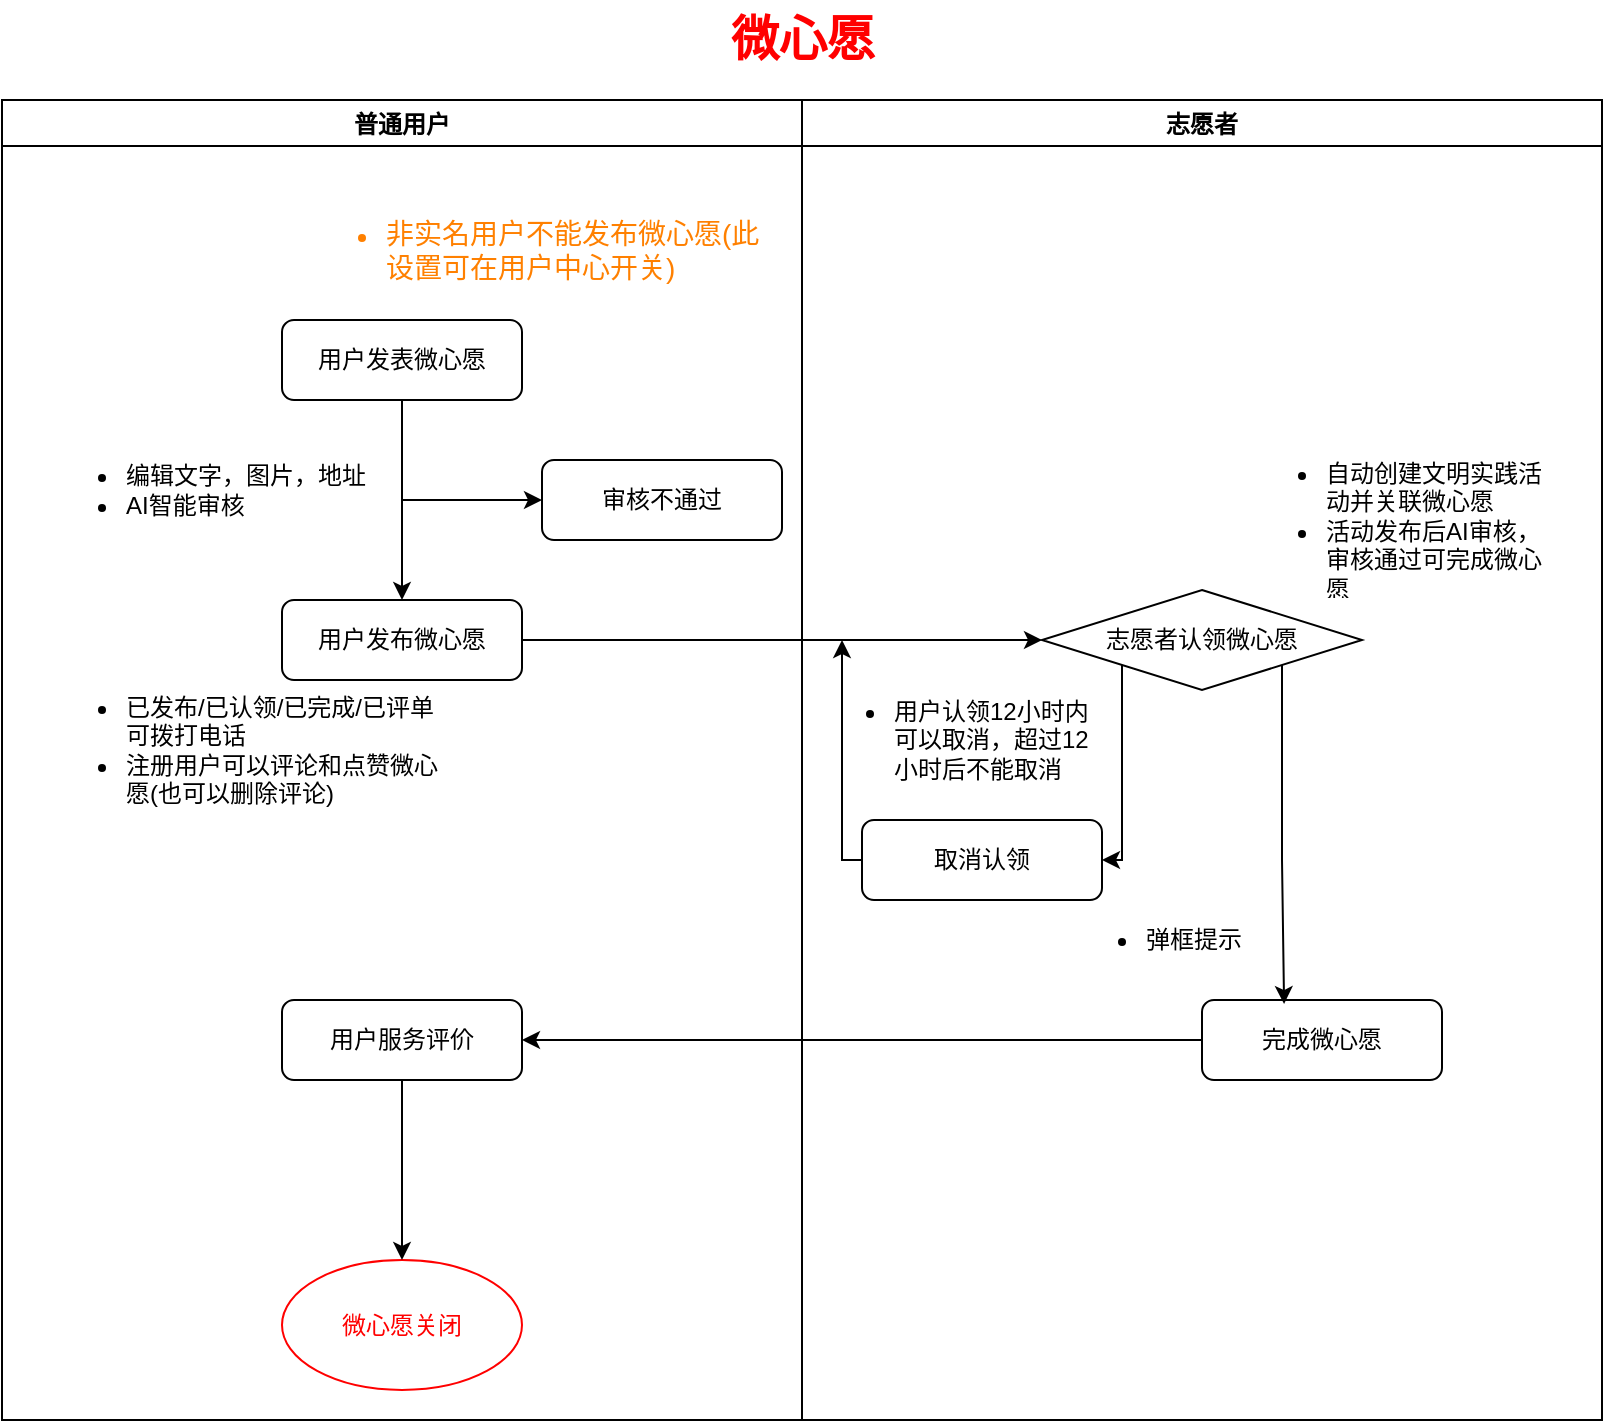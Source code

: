 <mxfile version="15.5.4" type="github">
  <diagram id="RF53XzOAA5hNaFfBE2K2" name="第 1 页">
    <mxGraphModel dx="1422" dy="761" grid="1" gridSize="10" guides="1" tooltips="1" connect="1" arrows="1" fold="1" page="1" pageScale="1" pageWidth="827" pageHeight="1169" math="0" shadow="0">
      <root>
        <mxCell id="0" />
        <mxCell id="1" parent="0" />
        <mxCell id="r-44q59jUduNmyFLekGB-9" value="普通用户" style="swimlane;" parent="1" vertex="1">
          <mxGeometry x="10" y="60" width="400" height="660" as="geometry" />
        </mxCell>
        <mxCell id="r-44q59jUduNmyFLekGB-13" value="用户发表微心愿" style="rounded=1;whiteSpace=wrap;html=1;" parent="r-44q59jUduNmyFLekGB-9" vertex="1">
          <mxGeometry x="140" y="110" width="120" height="40" as="geometry" />
        </mxCell>
        <mxCell id="r-44q59jUduNmyFLekGB-15" value="用户发布微心愿" style="rounded=1;whiteSpace=wrap;html=1;" parent="r-44q59jUduNmyFLekGB-9" vertex="1">
          <mxGeometry x="140" y="250" width="120" height="40" as="geometry" />
        </mxCell>
        <mxCell id="r-44q59jUduNmyFLekGB-18" value="&lt;ul&gt;&lt;li&gt;编辑文字，图片，地址&lt;/li&gt;&lt;li&gt;AI智能审核&lt;/li&gt;&lt;/ul&gt;" style="text;strokeColor=none;fillColor=none;html=1;whiteSpace=wrap;verticalAlign=middle;overflow=hidden;" parent="r-44q59jUduNmyFLekGB-9" vertex="1">
          <mxGeometry x="20" y="150" width="200" height="90" as="geometry" />
        </mxCell>
        <mxCell id="r-44q59jUduNmyFLekGB-21" value="&lt;ul&gt;&lt;li&gt;已发布/已认领/已完成/已评单可拨打电话&lt;/li&gt;&lt;li&gt;注册用户可以评论和点赞微心愿(也可以删除评论)&lt;/li&gt;&lt;/ul&gt;" style="text;strokeColor=none;fillColor=none;html=1;whiteSpace=wrap;verticalAlign=middle;overflow=hidden;" parent="r-44q59jUduNmyFLekGB-9" vertex="1">
          <mxGeometry x="20" y="280" width="200" height="90" as="geometry" />
        </mxCell>
        <mxCell id="r-44q59jUduNmyFLekGB-28" value="审核不通过" style="rounded=1;whiteSpace=wrap;html=1;" parent="r-44q59jUduNmyFLekGB-9" vertex="1">
          <mxGeometry x="270" y="180" width="120" height="40" as="geometry" />
        </mxCell>
        <mxCell id="r-44q59jUduNmyFLekGB-31" value="用户服务评价" style="rounded=1;whiteSpace=wrap;html=1;" parent="r-44q59jUduNmyFLekGB-9" vertex="1">
          <mxGeometry x="140" y="450" width="120" height="40" as="geometry" />
        </mxCell>
        <mxCell id="r-44q59jUduNmyFLekGB-45" value="&lt;font color=&quot;#ff0000&quot;&gt;微心愿关闭&lt;/font&gt;" style="ellipse;whiteSpace=wrap;html=1;strokeColor=#FF0000;" parent="r-44q59jUduNmyFLekGB-9" vertex="1">
          <mxGeometry x="140" y="580" width="120" height="65" as="geometry" />
        </mxCell>
        <mxCell id="r-44q59jUduNmyFLekGB-44" value="" style="endArrow=classic;html=1;rounded=0;exitX=0.5;exitY=1;exitDx=0;exitDy=0;entryX=0.5;entryY=0;entryDx=0;entryDy=0;" parent="r-44q59jUduNmyFLekGB-9" source="r-44q59jUduNmyFLekGB-31" target="r-44q59jUduNmyFLekGB-45" edge="1">
          <mxGeometry width="50" height="50" relative="1" as="geometry">
            <mxPoint x="380" y="400" as="sourcePoint" />
            <mxPoint x="200" y="570" as="targetPoint" />
          </mxGeometry>
        </mxCell>
        <mxCell id="QwaynqYEqvaD4cbuKxKj-22" value="&lt;ul&gt;&lt;li&gt;&lt;span style=&quot;font-size: 14px ; background-color: rgb(255 , 255 , 255)&quot;&gt;非实名用户不能发布微心愿(此设置可在用户中心开关)&lt;/span&gt;&lt;/li&gt;&lt;/ul&gt;" style="text;strokeColor=none;fillColor=none;html=1;whiteSpace=wrap;verticalAlign=middle;overflow=hidden;fontColor=#FF8000;" vertex="1" parent="r-44q59jUduNmyFLekGB-9">
          <mxGeometry x="150" y="10" width="230" height="130" as="geometry" />
        </mxCell>
        <mxCell id="r-44q59jUduNmyFLekGB-10" value="志愿者" style="swimlane;" parent="1" vertex="1">
          <mxGeometry x="410" y="60" width="400" height="660" as="geometry" />
        </mxCell>
        <mxCell id="r-44q59jUduNmyFLekGB-22" value="完成微心愿" style="rounded=1;whiteSpace=wrap;html=1;" parent="r-44q59jUduNmyFLekGB-10" vertex="1">
          <mxGeometry x="200" y="450" width="120" height="40" as="geometry" />
        </mxCell>
        <mxCell id="r-44q59jUduNmyFLekGB-26" value="&lt;ul&gt;&lt;li&gt;弹框提示&lt;/li&gt;&lt;/ul&gt;" style="text;strokeColor=none;fillColor=none;html=1;whiteSpace=wrap;verticalAlign=middle;overflow=hidden;" parent="r-44q59jUduNmyFLekGB-10" vertex="1">
          <mxGeometry x="130" y="390" width="100" height="60" as="geometry" />
        </mxCell>
        <mxCell id="r-44q59jUduNmyFLekGB-36" value="取消认领" style="rounded=1;whiteSpace=wrap;html=1;" parent="r-44q59jUduNmyFLekGB-10" vertex="1">
          <mxGeometry x="30" y="360" width="120" height="40" as="geometry" />
        </mxCell>
        <mxCell id="r-44q59jUduNmyFLekGB-32" value="&lt;span&gt;志愿者认领微心愿&lt;/span&gt;" style="rhombus;whiteSpace=wrap;html=1;" parent="r-44q59jUduNmyFLekGB-10" vertex="1">
          <mxGeometry x="120" y="245" width="160" height="50" as="geometry" />
        </mxCell>
        <mxCell id="r-44q59jUduNmyFLekGB-35" value="" style="endArrow=classic;html=1;rounded=0;exitX=1;exitY=1;exitDx=0;exitDy=0;entryX=0.342;entryY=0.05;entryDx=0;entryDy=0;entryPerimeter=0;" parent="r-44q59jUduNmyFLekGB-10" source="r-44q59jUduNmyFLekGB-32" target="r-44q59jUduNmyFLekGB-22" edge="1">
          <mxGeometry width="50" height="50" relative="1" as="geometry">
            <mxPoint x="250" y="310" as="sourcePoint" />
            <mxPoint x="240" y="380" as="targetPoint" />
            <Array as="points">
              <mxPoint x="240" y="380" />
            </Array>
          </mxGeometry>
        </mxCell>
        <mxCell id="r-44q59jUduNmyFLekGB-33" value="" style="endArrow=classic;html=1;rounded=0;exitX=0;exitY=1;exitDx=0;exitDy=0;entryX=1;entryY=0.5;entryDx=0;entryDy=0;" parent="r-44q59jUduNmyFLekGB-10" source="r-44q59jUduNmyFLekGB-32" target="r-44q59jUduNmyFLekGB-36" edge="1">
          <mxGeometry width="50" height="50" relative="1" as="geometry">
            <mxPoint x="-20" y="380" as="sourcePoint" />
            <mxPoint x="160" y="380" as="targetPoint" />
            <Array as="points">
              <mxPoint x="160" y="380" />
            </Array>
          </mxGeometry>
        </mxCell>
        <mxCell id="r-44q59jUduNmyFLekGB-40" value="&lt;ul&gt;&lt;li&gt;用户认领12小时内可以取消，超过12小时后不能取消&lt;/li&gt;&lt;/ul&gt;" style="text;strokeColor=none;fillColor=none;html=1;whiteSpace=wrap;verticalAlign=middle;overflow=hidden;" parent="r-44q59jUduNmyFLekGB-10" vertex="1">
          <mxGeometry x="4" y="280" width="146" height="80" as="geometry" />
        </mxCell>
        <mxCell id="r-44q59jUduNmyFLekGB-42" value="&lt;ul&gt;&lt;li&gt;自动创建文明实践活动并关联微心愿&lt;/li&gt;&lt;li&gt;活动发布后AI审核，审核通过可完成微心愿&lt;/li&gt;&lt;/ul&gt;" style="text;strokeColor=none;fillColor=none;html=1;whiteSpace=wrap;verticalAlign=middle;overflow=hidden;" parent="r-44q59jUduNmyFLekGB-10" vertex="1">
          <mxGeometry x="220" y="165" width="150" height="85" as="geometry" />
        </mxCell>
        <mxCell id="r-44q59jUduNmyFLekGB-14" style="edgeStyle=orthogonalEdgeStyle;rounded=0;orthogonalLoop=1;jettySize=auto;html=1;exitX=0.5;exitY=1;exitDx=0;exitDy=0;" parent="1" source="r-44q59jUduNmyFLekGB-13" edge="1">
          <mxGeometry relative="1" as="geometry">
            <mxPoint x="210" y="310" as="targetPoint" />
          </mxGeometry>
        </mxCell>
        <mxCell id="r-44q59jUduNmyFLekGB-29" value="" style="endArrow=classic;html=1;rounded=0;" parent="1" edge="1">
          <mxGeometry width="50" height="50" relative="1" as="geometry">
            <mxPoint x="210" y="260" as="sourcePoint" />
            <mxPoint x="280" y="260" as="targetPoint" />
          </mxGeometry>
        </mxCell>
        <mxCell id="r-44q59jUduNmyFLekGB-38" value="" style="endArrow=classic;html=1;rounded=0;exitX=1;exitY=0.5;exitDx=0;exitDy=0;entryX=0;entryY=0.5;entryDx=0;entryDy=0;" parent="1" source="r-44q59jUduNmyFLekGB-15" target="r-44q59jUduNmyFLekGB-32" edge="1">
          <mxGeometry width="50" height="50" relative="1" as="geometry">
            <mxPoint x="390" y="440" as="sourcePoint" />
            <mxPoint x="440" y="390" as="targetPoint" />
          </mxGeometry>
        </mxCell>
        <mxCell id="r-44q59jUduNmyFLekGB-39" value="" style="endArrow=classic;html=1;rounded=0;exitX=0;exitY=0.5;exitDx=0;exitDy=0;" parent="1" source="r-44q59jUduNmyFLekGB-36" edge="1">
          <mxGeometry width="50" height="50" relative="1" as="geometry">
            <mxPoint x="430" y="440" as="sourcePoint" />
            <mxPoint x="430" y="330" as="targetPoint" />
            <Array as="points">
              <mxPoint x="430" y="440" />
            </Array>
          </mxGeometry>
        </mxCell>
        <mxCell id="r-44q59jUduNmyFLekGB-41" value="" style="endArrow=classic;html=1;rounded=0;exitX=0;exitY=0.5;exitDx=0;exitDy=0;entryX=1;entryY=0.5;entryDx=0;entryDy=0;" parent="1" source="r-44q59jUduNmyFLekGB-22" target="r-44q59jUduNmyFLekGB-31" edge="1">
          <mxGeometry width="50" height="50" relative="1" as="geometry">
            <mxPoint x="390" y="410" as="sourcePoint" />
            <mxPoint x="440" y="360" as="targetPoint" />
          </mxGeometry>
        </mxCell>
        <mxCell id="QwaynqYEqvaD4cbuKxKj-2" value="&lt;font color=&quot;#ff0000&quot;&gt;微心愿&lt;/font&gt;" style="text;strokeColor=none;fillColor=none;html=1;fontSize=24;fontStyle=1;verticalAlign=middle;align=center;" vertex="1" parent="1">
          <mxGeometry x="360" y="10" width="100" height="40" as="geometry" />
        </mxCell>
      </root>
    </mxGraphModel>
  </diagram>
</mxfile>
